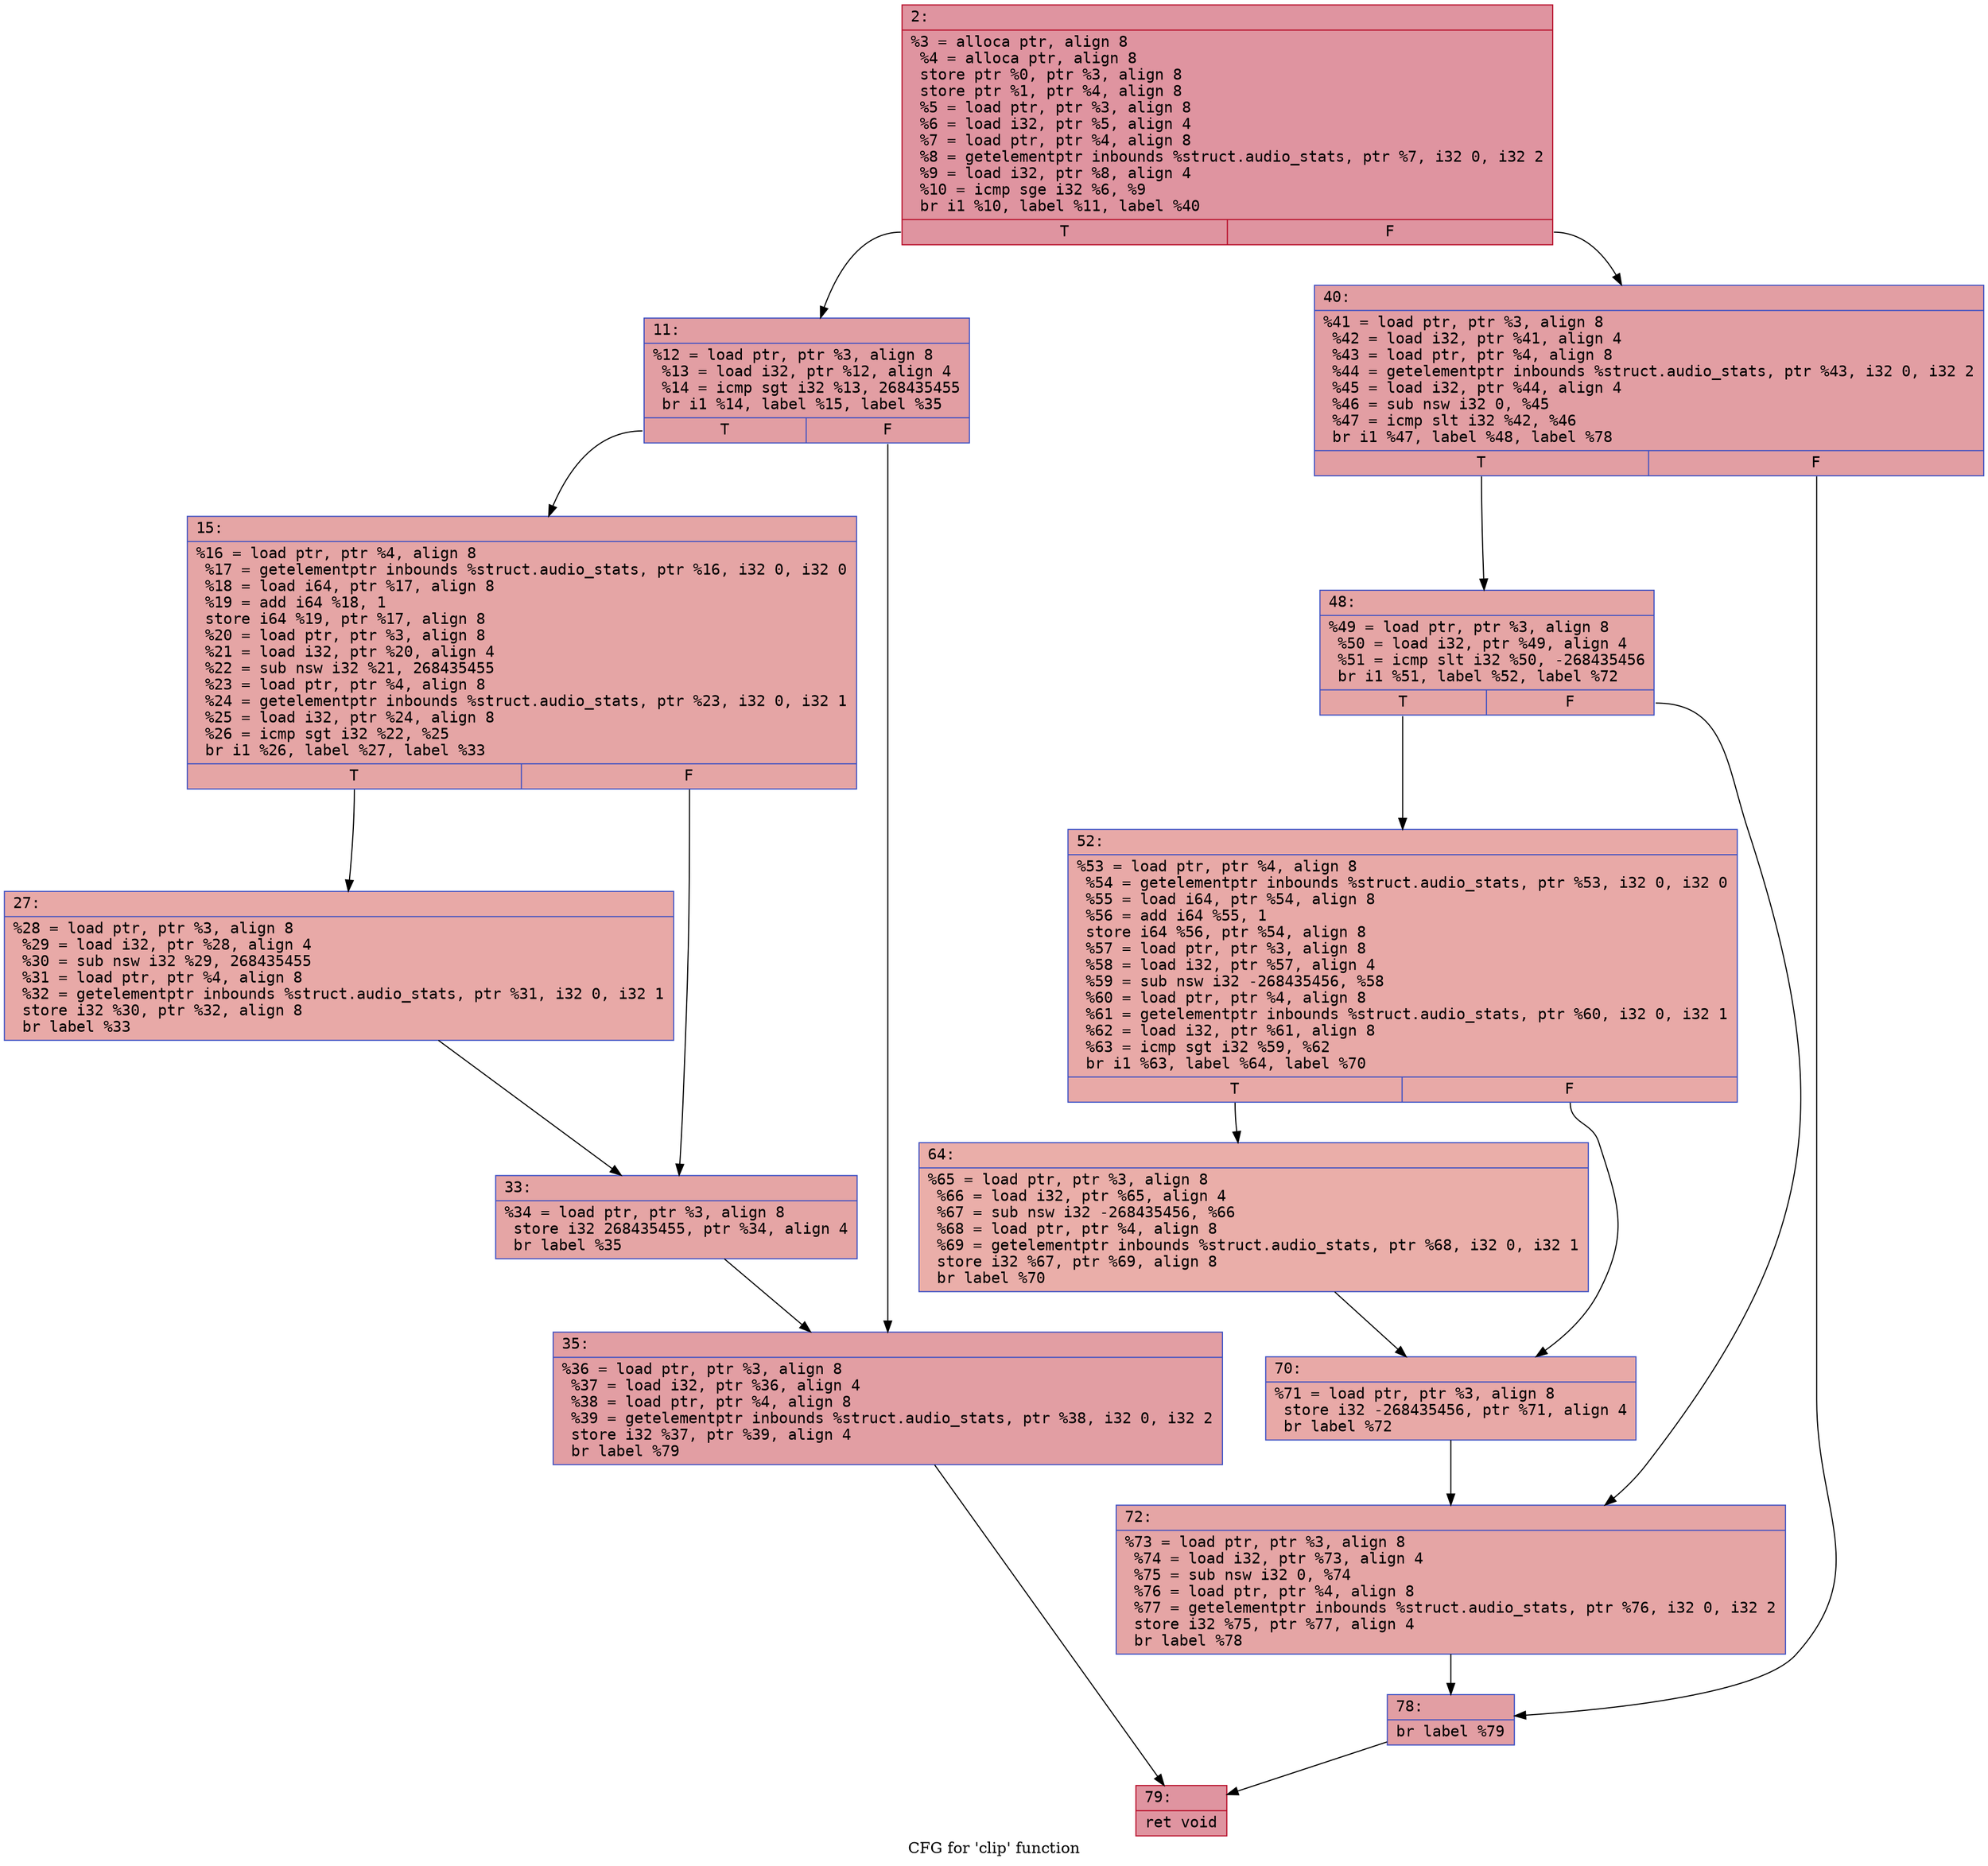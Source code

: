 digraph "CFG for 'clip' function" {
	label="CFG for 'clip' function";

	Node0x6000022dec10 [shape=record,color="#b70d28ff", style=filled, fillcolor="#b70d2870" fontname="Courier",label="{2:\l|  %3 = alloca ptr, align 8\l  %4 = alloca ptr, align 8\l  store ptr %0, ptr %3, align 8\l  store ptr %1, ptr %4, align 8\l  %5 = load ptr, ptr %3, align 8\l  %6 = load i32, ptr %5, align 4\l  %7 = load ptr, ptr %4, align 8\l  %8 = getelementptr inbounds %struct.audio_stats, ptr %7, i32 0, i32 2\l  %9 = load i32, ptr %8, align 4\l  %10 = icmp sge i32 %6, %9\l  br i1 %10, label %11, label %40\l|{<s0>T|<s1>F}}"];
	Node0x6000022dec10:s0 -> Node0x6000022dec60[tooltip="2 -> 11\nProbability 50.00%" ];
	Node0x6000022dec10:s1 -> Node0x6000022dedf0[tooltip="2 -> 40\nProbability 50.00%" ];
	Node0x6000022dec60 [shape=record,color="#3d50c3ff", style=filled, fillcolor="#be242e70" fontname="Courier",label="{11:\l|  %12 = load ptr, ptr %3, align 8\l  %13 = load i32, ptr %12, align 4\l  %14 = icmp sgt i32 %13, 268435455\l  br i1 %14, label %15, label %35\l|{<s0>T|<s1>F}}"];
	Node0x6000022dec60:s0 -> Node0x6000022decb0[tooltip="11 -> 15\nProbability 50.00%" ];
	Node0x6000022dec60:s1 -> Node0x6000022deda0[tooltip="11 -> 35\nProbability 50.00%" ];
	Node0x6000022decb0 [shape=record,color="#3d50c3ff", style=filled, fillcolor="#c5333470" fontname="Courier",label="{15:\l|  %16 = load ptr, ptr %4, align 8\l  %17 = getelementptr inbounds %struct.audio_stats, ptr %16, i32 0, i32 0\l  %18 = load i64, ptr %17, align 8\l  %19 = add i64 %18, 1\l  store i64 %19, ptr %17, align 8\l  %20 = load ptr, ptr %3, align 8\l  %21 = load i32, ptr %20, align 4\l  %22 = sub nsw i32 %21, 268435455\l  %23 = load ptr, ptr %4, align 8\l  %24 = getelementptr inbounds %struct.audio_stats, ptr %23, i32 0, i32 1\l  %25 = load i32, ptr %24, align 8\l  %26 = icmp sgt i32 %22, %25\l  br i1 %26, label %27, label %33\l|{<s0>T|<s1>F}}"];
	Node0x6000022decb0:s0 -> Node0x6000022ded00[tooltip="15 -> 27\nProbability 50.00%" ];
	Node0x6000022decb0:s1 -> Node0x6000022ded50[tooltip="15 -> 33\nProbability 50.00%" ];
	Node0x6000022ded00 [shape=record,color="#3d50c3ff", style=filled, fillcolor="#ca3b3770" fontname="Courier",label="{27:\l|  %28 = load ptr, ptr %3, align 8\l  %29 = load i32, ptr %28, align 4\l  %30 = sub nsw i32 %29, 268435455\l  %31 = load ptr, ptr %4, align 8\l  %32 = getelementptr inbounds %struct.audio_stats, ptr %31, i32 0, i32 1\l  store i32 %30, ptr %32, align 8\l  br label %33\l}"];
	Node0x6000022ded00 -> Node0x6000022ded50[tooltip="27 -> 33\nProbability 100.00%" ];
	Node0x6000022ded50 [shape=record,color="#3d50c3ff", style=filled, fillcolor="#c5333470" fontname="Courier",label="{33:\l|  %34 = load ptr, ptr %3, align 8\l  store i32 268435455, ptr %34, align 4\l  br label %35\l}"];
	Node0x6000022ded50 -> Node0x6000022deda0[tooltip="33 -> 35\nProbability 100.00%" ];
	Node0x6000022deda0 [shape=record,color="#3d50c3ff", style=filled, fillcolor="#be242e70" fontname="Courier",label="{35:\l|  %36 = load ptr, ptr %3, align 8\l  %37 = load i32, ptr %36, align 4\l  %38 = load ptr, ptr %4, align 8\l  %39 = getelementptr inbounds %struct.audio_stats, ptr %38, i32 0, i32 2\l  store i32 %37, ptr %39, align 4\l  br label %79\l}"];
	Node0x6000022deda0 -> Node0x6000022df020[tooltip="35 -> 79\nProbability 100.00%" ];
	Node0x6000022dedf0 [shape=record,color="#3d50c3ff", style=filled, fillcolor="#be242e70" fontname="Courier",label="{40:\l|  %41 = load ptr, ptr %3, align 8\l  %42 = load i32, ptr %41, align 4\l  %43 = load ptr, ptr %4, align 8\l  %44 = getelementptr inbounds %struct.audio_stats, ptr %43, i32 0, i32 2\l  %45 = load i32, ptr %44, align 4\l  %46 = sub nsw i32 0, %45\l  %47 = icmp slt i32 %42, %46\l  br i1 %47, label %48, label %78\l|{<s0>T|<s1>F}}"];
	Node0x6000022dedf0:s0 -> Node0x6000022dee40[tooltip="40 -> 48\nProbability 50.00%" ];
	Node0x6000022dedf0:s1 -> Node0x6000022defd0[tooltip="40 -> 78\nProbability 50.00%" ];
	Node0x6000022dee40 [shape=record,color="#3d50c3ff", style=filled, fillcolor="#c5333470" fontname="Courier",label="{48:\l|  %49 = load ptr, ptr %3, align 8\l  %50 = load i32, ptr %49, align 4\l  %51 = icmp slt i32 %50, -268435456\l  br i1 %51, label %52, label %72\l|{<s0>T|<s1>F}}"];
	Node0x6000022dee40:s0 -> Node0x6000022dee90[tooltip="48 -> 52\nProbability 50.00%" ];
	Node0x6000022dee40:s1 -> Node0x6000022def80[tooltip="48 -> 72\nProbability 50.00%" ];
	Node0x6000022dee90 [shape=record,color="#3d50c3ff", style=filled, fillcolor="#ca3b3770" fontname="Courier",label="{52:\l|  %53 = load ptr, ptr %4, align 8\l  %54 = getelementptr inbounds %struct.audio_stats, ptr %53, i32 0, i32 0\l  %55 = load i64, ptr %54, align 8\l  %56 = add i64 %55, 1\l  store i64 %56, ptr %54, align 8\l  %57 = load ptr, ptr %3, align 8\l  %58 = load i32, ptr %57, align 4\l  %59 = sub nsw i32 -268435456, %58\l  %60 = load ptr, ptr %4, align 8\l  %61 = getelementptr inbounds %struct.audio_stats, ptr %60, i32 0, i32 1\l  %62 = load i32, ptr %61, align 8\l  %63 = icmp sgt i32 %59, %62\l  br i1 %63, label %64, label %70\l|{<s0>T|<s1>F}}"];
	Node0x6000022dee90:s0 -> Node0x6000022deee0[tooltip="52 -> 64\nProbability 50.00%" ];
	Node0x6000022dee90:s1 -> Node0x6000022def30[tooltip="52 -> 70\nProbability 50.00%" ];
	Node0x6000022deee0 [shape=record,color="#3d50c3ff", style=filled, fillcolor="#d0473d70" fontname="Courier",label="{64:\l|  %65 = load ptr, ptr %3, align 8\l  %66 = load i32, ptr %65, align 4\l  %67 = sub nsw i32 -268435456, %66\l  %68 = load ptr, ptr %4, align 8\l  %69 = getelementptr inbounds %struct.audio_stats, ptr %68, i32 0, i32 1\l  store i32 %67, ptr %69, align 8\l  br label %70\l}"];
	Node0x6000022deee0 -> Node0x6000022def30[tooltip="64 -> 70\nProbability 100.00%" ];
	Node0x6000022def30 [shape=record,color="#3d50c3ff", style=filled, fillcolor="#ca3b3770" fontname="Courier",label="{70:\l|  %71 = load ptr, ptr %3, align 8\l  store i32 -268435456, ptr %71, align 4\l  br label %72\l}"];
	Node0x6000022def30 -> Node0x6000022def80[tooltip="70 -> 72\nProbability 100.00%" ];
	Node0x6000022def80 [shape=record,color="#3d50c3ff", style=filled, fillcolor="#c5333470" fontname="Courier",label="{72:\l|  %73 = load ptr, ptr %3, align 8\l  %74 = load i32, ptr %73, align 4\l  %75 = sub nsw i32 0, %74\l  %76 = load ptr, ptr %4, align 8\l  %77 = getelementptr inbounds %struct.audio_stats, ptr %76, i32 0, i32 2\l  store i32 %75, ptr %77, align 4\l  br label %78\l}"];
	Node0x6000022def80 -> Node0x6000022defd0[tooltip="72 -> 78\nProbability 100.00%" ];
	Node0x6000022defd0 [shape=record,color="#3d50c3ff", style=filled, fillcolor="#be242e70" fontname="Courier",label="{78:\l|  br label %79\l}"];
	Node0x6000022defd0 -> Node0x6000022df020[tooltip="78 -> 79\nProbability 100.00%" ];
	Node0x6000022df020 [shape=record,color="#b70d28ff", style=filled, fillcolor="#b70d2870" fontname="Courier",label="{79:\l|  ret void\l}"];
}
